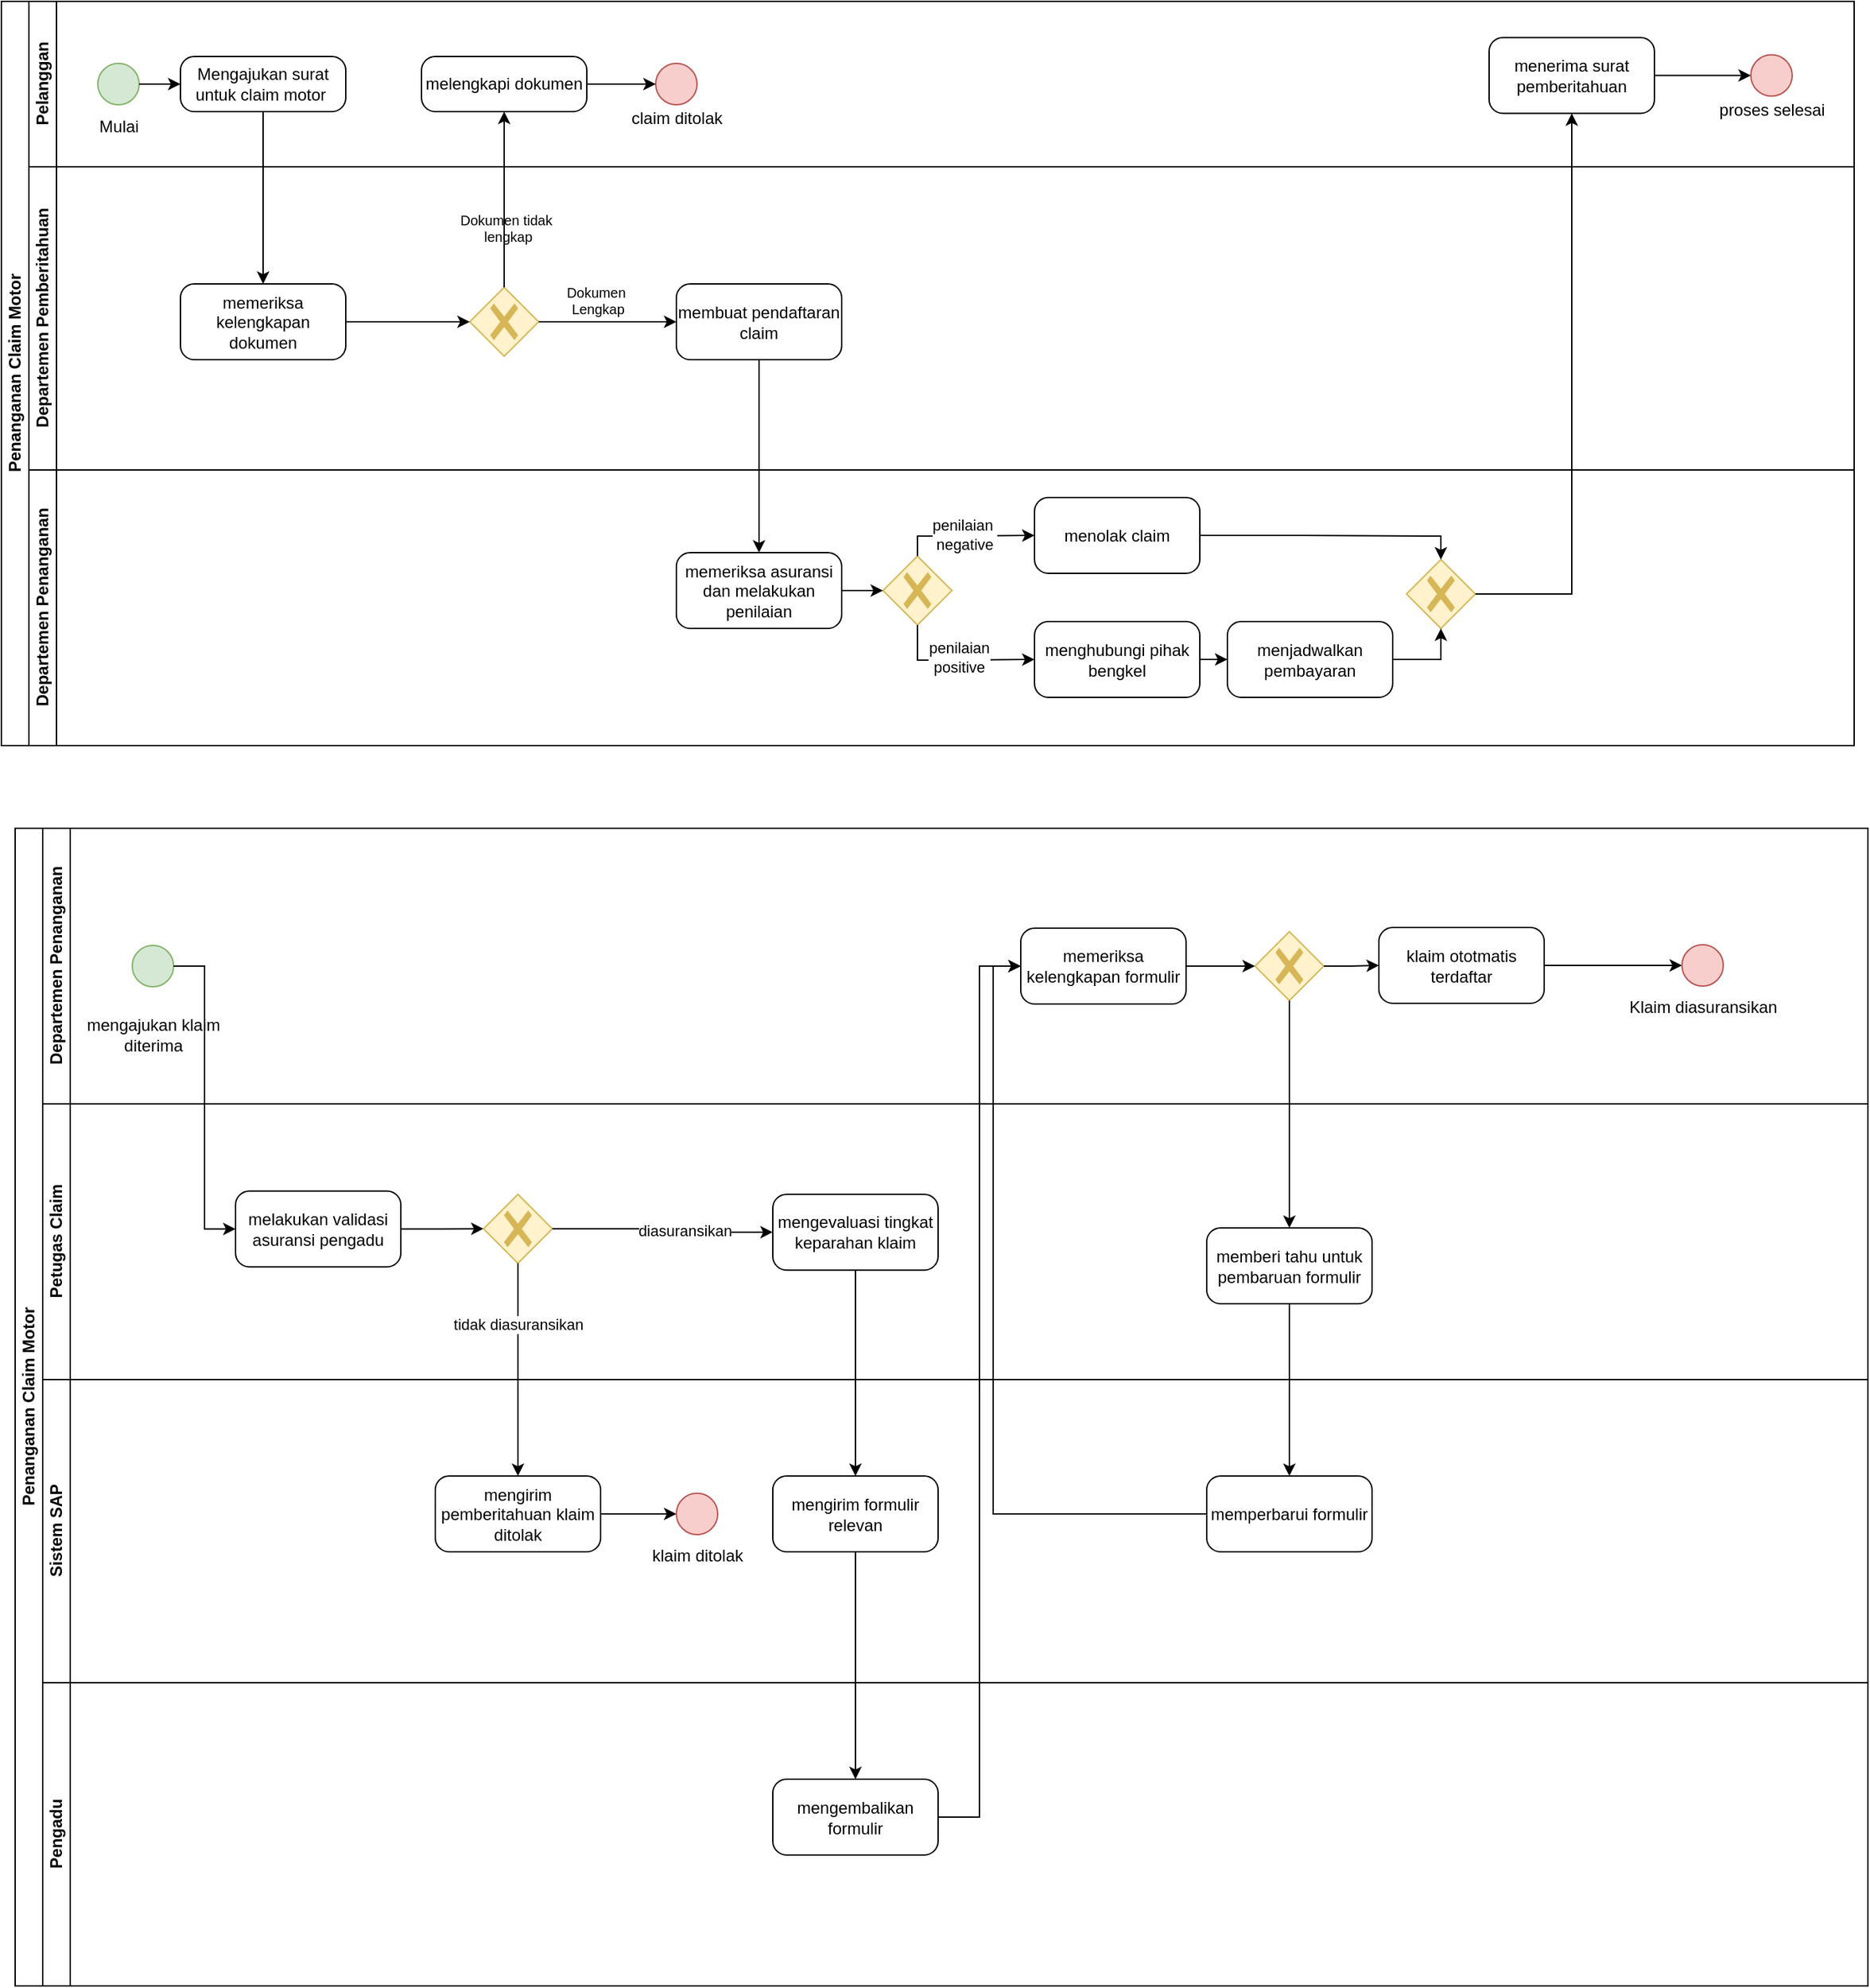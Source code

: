 <mxfile version="24.0.6" type="device">
  <diagram id="prtHgNgQTEPvFCAcTncT" name="Page-1">
    <mxGraphModel dx="971" dy="1203" grid="1" gridSize="10" guides="1" tooltips="1" connect="1" arrows="1" fold="1" page="1" pageScale="1" pageWidth="3300" pageHeight="4681" math="0" shadow="0">
      <root>
        <mxCell id="0" />
        <mxCell id="1" parent="0" />
        <mxCell id="dNxyNK7c78bLwvsdeMH5-19" value="Penanganan Claim Motor" style="swimlane;html=1;childLayout=stackLayout;resizeParent=1;resizeParentMax=0;horizontal=0;startSize=20;horizontalStack=0;fillColor=none;" parent="1" vertex="1">
          <mxGeometry x="20" y="20" width="1345" height="540" as="geometry" />
        </mxCell>
        <mxCell id="dNxyNK7c78bLwvsdeMH5-20" value="Pelanggan" style="swimlane;html=1;startSize=20;horizontal=0;" parent="dNxyNK7c78bLwvsdeMH5-19" vertex="1">
          <mxGeometry x="20" width="1325" height="120" as="geometry" />
        </mxCell>
        <mxCell id="zoY93ZflTklRNC2zeQkP-2" value="" style="ellipse;whiteSpace=wrap;html=1;aspect=fixed;fillColor=#d5e8d4;strokeColor=#82b366;" parent="dNxyNK7c78bLwvsdeMH5-20" vertex="1">
          <mxGeometry x="50" y="45" width="30" height="30" as="geometry" />
        </mxCell>
        <mxCell id="zoY93ZflTklRNC2zeQkP-3" value="Mengajukan surat untuk claim motor&amp;nbsp;" style="points=[[0.25,0,0],[0.5,0,0],[0.75,0,0],[1,0.25,0],[1,0.5,0],[1,0.75,0],[0.75,1,0],[0.5,1,0],[0.25,1,0],[0,0.75,0],[0,0.5,0],[0,0.25,0]];shape=mxgraph.bpmn.task;whiteSpace=wrap;rectStyle=rounded;size=10;html=1;container=1;expand=0;collapsible=0;taskMarker=abstract;" parent="dNxyNK7c78bLwvsdeMH5-20" vertex="1">
          <mxGeometry x="110" y="40" width="120" height="40" as="geometry" />
        </mxCell>
        <mxCell id="zoY93ZflTklRNC2zeQkP-4" style="edgeStyle=orthogonalEdgeStyle;rounded=0;orthogonalLoop=1;jettySize=auto;html=1;entryX=0;entryY=0.5;entryDx=0;entryDy=0;entryPerimeter=0;" parent="dNxyNK7c78bLwvsdeMH5-20" source="zoY93ZflTklRNC2zeQkP-2" target="zoY93ZflTklRNC2zeQkP-3" edge="1">
          <mxGeometry relative="1" as="geometry" />
        </mxCell>
        <mxCell id="zoY93ZflTklRNC2zeQkP-58" style="edgeStyle=orthogonalEdgeStyle;rounded=0;orthogonalLoop=1;jettySize=auto;html=1;entryX=0;entryY=0.5;entryDx=0;entryDy=0;" parent="dNxyNK7c78bLwvsdeMH5-20" source="zoY93ZflTklRNC2zeQkP-55" target="zoY93ZflTklRNC2zeQkP-57" edge="1">
          <mxGeometry relative="1" as="geometry" />
        </mxCell>
        <mxCell id="zoY93ZflTklRNC2zeQkP-55" value="menerima surat pemberitahuan" style="points=[[0.25,0,0],[0.5,0,0],[0.75,0,0],[1,0.25,0],[1,0.5,0],[1,0.75,0],[0.75,1,0],[0.5,1,0],[0.25,1,0],[0,0.75,0],[0,0.5,0],[0,0.25,0]];shape=mxgraph.bpmn.task;whiteSpace=wrap;rectStyle=rounded;size=10;html=1;container=1;expand=0;collapsible=0;taskMarker=abstract;" parent="dNxyNK7c78bLwvsdeMH5-20" vertex="1">
          <mxGeometry x="1060" y="26.25" width="120" height="55" as="geometry" />
        </mxCell>
        <mxCell id="zoY93ZflTklRNC2zeQkP-56" value="proses selesai" style="text;html=1;align=center;verticalAlign=middle;resizable=0;points=[];autosize=1;strokeColor=none;fillColor=none;" parent="dNxyNK7c78bLwvsdeMH5-20" vertex="1">
          <mxGeometry x="1215" y="63.75" width="100" height="30" as="geometry" />
        </mxCell>
        <mxCell id="zoY93ZflTklRNC2zeQkP-57" value="" style="ellipse;whiteSpace=wrap;html=1;aspect=fixed;fillColor=#f8cecc;strokeColor=#b85450;" parent="dNxyNK7c78bLwvsdeMH5-20" vertex="1">
          <mxGeometry x="1250" y="38.75" width="30" height="30" as="geometry" />
        </mxCell>
        <mxCell id="dNxyNK7c78bLwvsdeMH5-21" value="Departemen Pemberitahuan" style="swimlane;html=1;startSize=20;horizontal=0;" parent="dNxyNK7c78bLwvsdeMH5-19" vertex="1">
          <mxGeometry x="20" y="120" width="1325" height="220" as="geometry" />
        </mxCell>
        <mxCell id="zoY93ZflTklRNC2zeQkP-5" value="memeriksa kelengkapan dokumen" style="points=[[0.25,0,0],[0.5,0,0],[0.75,0,0],[1,0.25,0],[1,0.5,0],[1,0.75,0],[0.75,1,0],[0.5,1,0],[0.25,1,0],[0,0.75,0],[0,0.5,0],[0,0.25,0]];shape=mxgraph.bpmn.task;whiteSpace=wrap;rectStyle=rounded;size=10;html=1;container=1;expand=0;collapsible=0;taskMarker=abstract;" parent="dNxyNK7c78bLwvsdeMH5-21" vertex="1">
          <mxGeometry x="110" y="85" width="120" height="55" as="geometry" />
        </mxCell>
        <mxCell id="zoY93ZflTklRNC2zeQkP-28" value="membuat pendaftaran claim" style="points=[[0.25,0,0],[0.5,0,0],[0.75,0,0],[1,0.25,0],[1,0.5,0],[1,0.75,0],[0.75,1,0],[0.5,1,0],[0.25,1,0],[0,0.75,0],[0,0.5,0],[0,0.25,0]];shape=mxgraph.bpmn.task;whiteSpace=wrap;rectStyle=rounded;size=10;html=1;container=1;expand=0;collapsible=0;taskMarker=abstract;" parent="dNxyNK7c78bLwvsdeMH5-21" vertex="1">
          <mxGeometry x="470" y="85" width="120" height="55" as="geometry" />
        </mxCell>
        <mxCell id="dNxyNK7c78bLwvsdeMH5-22" value="Departemen Penanganan" style="swimlane;html=1;startSize=20;horizontal=0;" parent="dNxyNK7c78bLwvsdeMH5-19" vertex="1">
          <mxGeometry x="20" y="340" width="1325" height="200" as="geometry" />
        </mxCell>
        <mxCell id="zoY93ZflTklRNC2zeQkP-27" value="" style="points=[[0.25,0.25,0],[0.5,0,0],[0.75,0.25,0],[1,0.5,0],[0.75,0.75,0],[0.5,1,0],[0.25,0.75,0],[0,0.5,0]];shape=mxgraph.bpmn.gateway2;html=1;verticalLabelPosition=bottom;labelBackgroundColor=#ffffff;verticalAlign=top;align=center;perimeter=rhombusPerimeter;outlineConnect=0;outline=none;symbol=none;gwType=exclusive;fillColor=#fff2cc;strokeColor=#d6b656;" parent="dNxyNK7c78bLwvsdeMH5-22" vertex="1">
          <mxGeometry x="320" y="-132.5" width="50" height="50" as="geometry" />
        </mxCell>
        <mxCell id="zoY93ZflTklRNC2zeQkP-31" value="melengkapi dokumen" style="points=[[0.25,0,0],[0.5,0,0],[0.75,0,0],[1,0.25,0],[1,0.5,0],[1,0.75,0],[0.75,1,0],[0.5,1,0],[0.25,1,0],[0,0.75,0],[0,0.5,0],[0,0.25,0]];shape=mxgraph.bpmn.task;whiteSpace=wrap;rectStyle=rounded;size=10;html=1;container=1;expand=0;collapsible=0;taskMarker=abstract;" parent="dNxyNK7c78bLwvsdeMH5-22" vertex="1">
          <mxGeometry x="285" y="-300" width="120" height="40" as="geometry" />
        </mxCell>
        <mxCell id="zoY93ZflTklRNC2zeQkP-14" value="claim ditolak" style="text;html=1;align=center;verticalAlign=middle;resizable=0;points=[];autosize=1;strokeColor=none;fillColor=none;" parent="dNxyNK7c78bLwvsdeMH5-22" vertex="1">
          <mxGeometry x="425" y="-270" width="90" height="30" as="geometry" />
        </mxCell>
        <mxCell id="zoY93ZflTklRNC2zeQkP-11" value="" style="ellipse;whiteSpace=wrap;html=1;aspect=fixed;fillColor=#f8cecc;strokeColor=#b85450;" parent="dNxyNK7c78bLwvsdeMH5-22" vertex="1">
          <mxGeometry x="455" y="-295" width="30" height="30" as="geometry" />
        </mxCell>
        <mxCell id="zoY93ZflTklRNC2zeQkP-33" value="Dokumen tidak &#xa;lengkap" style="edgeLabel;align=center;verticalAlign=middle;resizable=0;points=[];labelBackgroundColor=none;fontSize=10;" parent="dNxyNK7c78bLwvsdeMH5-22" vertex="1" connectable="0">
          <mxGeometry x="-20" y="-120" width="770" as="geometry">
            <mxPoint x="-17" y="-56" as="offset" />
          </mxGeometry>
        </mxCell>
        <mxCell id="zoY93ZflTklRNC2zeQkP-32" style="edgeStyle=orthogonalEdgeStyle;rounded=0;orthogonalLoop=1;jettySize=auto;html=1;entryX=0.5;entryY=1;entryDx=0;entryDy=0;entryPerimeter=0;" parent="dNxyNK7c78bLwvsdeMH5-22" source="zoY93ZflTklRNC2zeQkP-27" target="zoY93ZflTklRNC2zeQkP-31" edge="1">
          <mxGeometry relative="1" as="geometry" />
        </mxCell>
        <mxCell id="zoY93ZflTklRNC2zeQkP-35" value="memeriksa asuransi dan melakukan penilaian" style="points=[[0.25,0,0],[0.5,0,0],[0.75,0,0],[1,0.25,0],[1,0.5,0],[1,0.75,0],[0.75,1,0],[0.5,1,0],[0.25,1,0],[0,0.75,0],[0,0.5,0],[0,0.25,0]];shape=mxgraph.bpmn.task;whiteSpace=wrap;rectStyle=rounded;size=10;html=1;container=1;expand=0;collapsible=0;taskMarker=abstract;" parent="dNxyNK7c78bLwvsdeMH5-22" vertex="1">
          <mxGeometry x="470" y="60" width="120" height="55" as="geometry" />
        </mxCell>
        <mxCell id="zoY93ZflTklRNC2zeQkP-34" style="edgeStyle=orthogonalEdgeStyle;rounded=0;orthogonalLoop=1;jettySize=auto;html=1;entryX=0;entryY=0.5;entryDx=0;entryDy=0;" parent="dNxyNK7c78bLwvsdeMH5-22" source="zoY93ZflTklRNC2zeQkP-31" target="zoY93ZflTklRNC2zeQkP-11" edge="1">
          <mxGeometry relative="1" as="geometry" />
        </mxCell>
        <mxCell id="zoY93ZflTklRNC2zeQkP-37" value="" style="points=[[0.25,0.25,0],[0.5,0,0],[0.75,0.25,0],[1,0.5,0],[0.75,0.75,0],[0.5,1,0],[0.25,0.75,0],[0,0.5,0]];shape=mxgraph.bpmn.gateway2;html=1;verticalLabelPosition=bottom;labelBackgroundColor=#ffffff;verticalAlign=top;align=center;perimeter=rhombusPerimeter;outlineConnect=0;outline=none;symbol=none;gwType=exclusive;fillColor=#fff2cc;strokeColor=#d6b656;" parent="dNxyNK7c78bLwvsdeMH5-22" vertex="1">
          <mxGeometry x="620" y="62.5" width="50" height="50" as="geometry" />
        </mxCell>
        <mxCell id="zoY93ZflTklRNC2zeQkP-38" style="edgeStyle=orthogonalEdgeStyle;rounded=0;orthogonalLoop=1;jettySize=auto;html=1;entryX=0;entryY=0.5;entryDx=0;entryDy=0;entryPerimeter=0;" parent="dNxyNK7c78bLwvsdeMH5-22" source="zoY93ZflTklRNC2zeQkP-35" target="zoY93ZflTklRNC2zeQkP-37" edge="1">
          <mxGeometry relative="1" as="geometry" />
        </mxCell>
        <mxCell id="zoY93ZflTklRNC2zeQkP-39" value="menolak claim" style="points=[[0.25,0,0],[0.5,0,0],[0.75,0,0],[1,0.25,0],[1,0.5,0],[1,0.75,0],[0.75,1,0],[0.5,1,0],[0.25,1,0],[0,0.75,0],[0,0.5,0],[0,0.25,0]];shape=mxgraph.bpmn.task;whiteSpace=wrap;rectStyle=rounded;size=10;html=1;container=1;expand=0;collapsible=0;taskMarker=abstract;" parent="dNxyNK7c78bLwvsdeMH5-22" vertex="1">
          <mxGeometry x="730" y="20" width="120" height="55" as="geometry" />
        </mxCell>
        <mxCell id="zoY93ZflTklRNC2zeQkP-43" style="edgeStyle=orthogonalEdgeStyle;rounded=0;orthogonalLoop=1;jettySize=auto;html=1;entryX=0;entryY=0.5;entryDx=0;entryDy=0;entryPerimeter=0;" parent="dNxyNK7c78bLwvsdeMH5-22" source="zoY93ZflTklRNC2zeQkP-37" target="zoY93ZflTklRNC2zeQkP-39" edge="1">
          <mxGeometry relative="1" as="geometry">
            <Array as="points">
              <mxPoint x="675" y="48" />
              <mxPoint x="725" y="48" />
            </Array>
          </mxGeometry>
        </mxCell>
        <mxCell id="zoY93ZflTklRNC2zeQkP-44" value="penilaian&amp;nbsp;&lt;div&gt;negative&lt;/div&gt;" style="edgeLabel;html=1;align=center;verticalAlign=middle;resizable=0;points=[];" parent="zoY93ZflTklRNC2zeQkP-43" vertex="1" connectable="0">
          <mxGeometry x="-0.022" y="1" relative="1" as="geometry">
            <mxPoint as="offset" />
          </mxGeometry>
        </mxCell>
        <mxCell id="zoY93ZflTklRNC2zeQkP-45" value="menghubungi pihak bengkel" style="points=[[0.25,0,0],[0.5,0,0],[0.75,0,0],[1,0.25,0],[1,0.5,0],[1,0.75,0],[0.75,1,0],[0.5,1,0],[0.25,1,0],[0,0.75,0],[0,0.5,0],[0,0.25,0]];shape=mxgraph.bpmn.task;whiteSpace=wrap;rectStyle=rounded;size=10;html=1;container=1;expand=0;collapsible=0;taskMarker=abstract;" parent="dNxyNK7c78bLwvsdeMH5-22" vertex="1">
          <mxGeometry x="730" y="110" width="120" height="55" as="geometry" />
        </mxCell>
        <mxCell id="zoY93ZflTklRNC2zeQkP-46" style="edgeStyle=orthogonalEdgeStyle;rounded=0;orthogonalLoop=1;jettySize=auto;html=1;entryX=0;entryY=0.5;entryDx=0;entryDy=0;entryPerimeter=0;" parent="dNxyNK7c78bLwvsdeMH5-22" source="zoY93ZflTklRNC2zeQkP-37" target="zoY93ZflTklRNC2zeQkP-45" edge="1">
          <mxGeometry relative="1" as="geometry">
            <Array as="points">
              <mxPoint x="675" y="138" />
              <mxPoint x="755" y="138" />
            </Array>
          </mxGeometry>
        </mxCell>
        <mxCell id="zoY93ZflTklRNC2zeQkP-47" value="penilaian&lt;div&gt;positive&lt;/div&gt;" style="edgeLabel;html=1;align=center;verticalAlign=middle;resizable=0;points=[];" parent="zoY93ZflTklRNC2zeQkP-46" vertex="1" connectable="0">
          <mxGeometry y="2" relative="1" as="geometry">
            <mxPoint as="offset" />
          </mxGeometry>
        </mxCell>
        <mxCell id="zoY93ZflTklRNC2zeQkP-48" value="menjadwalkan pembayaran" style="points=[[0.25,0,0],[0.5,0,0],[0.75,0,0],[1,0.25,0],[1,0.5,0],[1,0.75,0],[0.75,1,0],[0.5,1,0],[0.25,1,0],[0,0.75,0],[0,0.5,0],[0,0.25,0]];shape=mxgraph.bpmn.task;whiteSpace=wrap;rectStyle=rounded;size=10;html=1;container=1;expand=0;collapsible=0;taskMarker=abstract;" parent="dNxyNK7c78bLwvsdeMH5-22" vertex="1">
          <mxGeometry x="870" y="110" width="120" height="55" as="geometry" />
        </mxCell>
        <mxCell id="zoY93ZflTklRNC2zeQkP-49" style="edgeStyle=orthogonalEdgeStyle;rounded=0;orthogonalLoop=1;jettySize=auto;html=1;entryX=0;entryY=0.5;entryDx=0;entryDy=0;entryPerimeter=0;" parent="dNxyNK7c78bLwvsdeMH5-22" source="zoY93ZflTklRNC2zeQkP-45" target="zoY93ZflTklRNC2zeQkP-48" edge="1">
          <mxGeometry relative="1" as="geometry" />
        </mxCell>
        <mxCell id="zoY93ZflTklRNC2zeQkP-59" value="" style="points=[[0.25,0.25,0],[0.5,0,0],[0.75,0.25,0],[1,0.5,0],[0.75,0.75,0],[0.5,1,0],[0.25,0.75,0],[0,0.5,0]];shape=mxgraph.bpmn.gateway2;html=1;verticalLabelPosition=bottom;labelBackgroundColor=#ffffff;verticalAlign=top;align=center;perimeter=rhombusPerimeter;outlineConnect=0;outline=none;symbol=none;gwType=exclusive;fillColor=#fff2cc;strokeColor=#d6b656;" parent="dNxyNK7c78bLwvsdeMH5-22" vertex="1">
          <mxGeometry x="1000" y="65" width="50" height="50" as="geometry" />
        </mxCell>
        <mxCell id="zoY93ZflTklRNC2zeQkP-60" style="edgeStyle=orthogonalEdgeStyle;rounded=0;orthogonalLoop=1;jettySize=auto;html=1;entryX=0.5;entryY=0;entryDx=0;entryDy=0;entryPerimeter=0;" parent="dNxyNK7c78bLwvsdeMH5-22" source="zoY93ZflTklRNC2zeQkP-39" target="zoY93ZflTklRNC2zeQkP-59" edge="1">
          <mxGeometry relative="1" as="geometry">
            <Array as="points">
              <mxPoint x="925" y="48" />
              <mxPoint x="1025" y="48" />
            </Array>
          </mxGeometry>
        </mxCell>
        <mxCell id="zoY93ZflTklRNC2zeQkP-61" style="edgeStyle=orthogonalEdgeStyle;rounded=0;orthogonalLoop=1;jettySize=auto;html=1;entryX=0.5;entryY=1;entryDx=0;entryDy=0;entryPerimeter=0;" parent="dNxyNK7c78bLwvsdeMH5-22" source="zoY93ZflTklRNC2zeQkP-48" target="zoY93ZflTklRNC2zeQkP-59" edge="1">
          <mxGeometry relative="1" as="geometry">
            <Array as="points">
              <mxPoint x="1025" y="138" />
            </Array>
          </mxGeometry>
        </mxCell>
        <mxCell id="zoY93ZflTklRNC2zeQkP-6" style="edgeStyle=orthogonalEdgeStyle;rounded=0;orthogonalLoop=1;jettySize=auto;html=1;entryX=0.5;entryY=0;entryDx=0;entryDy=0;entryPerimeter=0;" parent="dNxyNK7c78bLwvsdeMH5-19" source="zoY93ZflTklRNC2zeQkP-3" target="zoY93ZflTklRNC2zeQkP-5" edge="1">
          <mxGeometry relative="1" as="geometry" />
        </mxCell>
        <mxCell id="zoY93ZflTklRNC2zeQkP-18" style="edgeStyle=orthogonalEdgeStyle;rounded=0;orthogonalLoop=1;jettySize=auto;html=1;entryX=0;entryY=0.5;entryDx=0;entryDy=0;entryPerimeter=0;" parent="dNxyNK7c78bLwvsdeMH5-19" source="zoY93ZflTklRNC2zeQkP-5" target="zoY93ZflTklRNC2zeQkP-27" edge="1">
          <mxGeometry relative="1" as="geometry">
            <mxPoint x="290" y="232.5" as="targetPoint" />
          </mxGeometry>
        </mxCell>
        <mxCell id="zoY93ZflTklRNC2zeQkP-36" style="edgeStyle=orthogonalEdgeStyle;rounded=0;orthogonalLoop=1;jettySize=auto;html=1;" parent="dNxyNK7c78bLwvsdeMH5-19" source="zoY93ZflTklRNC2zeQkP-28" target="zoY93ZflTklRNC2zeQkP-35" edge="1">
          <mxGeometry relative="1" as="geometry" />
        </mxCell>
        <mxCell id="zoY93ZflTklRNC2zeQkP-29" style="edgeStyle=orthogonalEdgeStyle;rounded=0;orthogonalLoop=1;jettySize=auto;html=1;entryX=0;entryY=0.5;entryDx=0;entryDy=0;entryPerimeter=0;" parent="dNxyNK7c78bLwvsdeMH5-19" source="zoY93ZflTklRNC2zeQkP-27" target="zoY93ZflTklRNC2zeQkP-28" edge="1">
          <mxGeometry relative="1" as="geometry" />
        </mxCell>
        <mxCell id="zoY93ZflTklRNC2zeQkP-30" value="Dokumen &#xa;Lengkap" style="edgeLabel;align=center;verticalAlign=middle;resizable=0;points=[];labelBackgroundColor=none;fontSize=10;" parent="zoY93ZflTklRNC2zeQkP-29" vertex="1" connectable="0">
          <mxGeometry x="-0.08" y="-1" relative="1" as="geometry">
            <mxPoint x="-3" y="-17" as="offset" />
          </mxGeometry>
        </mxCell>
        <mxCell id="zoY93ZflTklRNC2zeQkP-62" style="edgeStyle=orthogonalEdgeStyle;rounded=0;orthogonalLoop=1;jettySize=auto;html=1;entryX=0.5;entryY=1;entryDx=0;entryDy=0;entryPerimeter=0;" parent="dNxyNK7c78bLwvsdeMH5-19" source="zoY93ZflTklRNC2zeQkP-59" target="zoY93ZflTklRNC2zeQkP-55" edge="1">
          <mxGeometry relative="1" as="geometry" />
        </mxCell>
        <mxCell id="zoY93ZflTklRNC2zeQkP-12" value="Mulai" style="text;html=1;align=center;verticalAlign=middle;resizable=0;points=[];autosize=1;strokeColor=none;fillColor=none;" parent="1" vertex="1">
          <mxGeometry x="80" y="96" width="50" height="30" as="geometry" />
        </mxCell>
        <mxCell id="zoY93ZflTklRNC2zeQkP-91" value="Penanganan Claim Motor" style="swimlane;html=1;childLayout=stackLayout;resizeParent=1;resizeParentMax=0;horizontal=0;startSize=20;horizontalStack=0;fillColor=none;" parent="1" vertex="1">
          <mxGeometry x="30" y="620" width="1345" height="840" as="geometry" />
        </mxCell>
        <mxCell id="zoY93ZflTklRNC2zeQkP-103" value="Departemen Penanganan" style="swimlane;html=1;startSize=20;horizontal=0;" parent="zoY93ZflTklRNC2zeQkP-91" vertex="1">
          <mxGeometry x="20" width="1325" height="200" as="geometry" />
        </mxCell>
        <mxCell id="zoY93ZflTklRNC2zeQkP-131" value="" style="ellipse;whiteSpace=wrap;html=1;aspect=fixed;fillColor=#d5e8d4;strokeColor=#82b366;" parent="zoY93ZflTklRNC2zeQkP-103" vertex="1">
          <mxGeometry x="65" y="85" width="30" height="30" as="geometry" />
        </mxCell>
        <mxCell id="zoY93ZflTklRNC2zeQkP-132" value="mengajukan klaim&lt;div&gt;diterima&lt;/div&gt;" style="text;html=1;align=center;verticalAlign=middle;resizable=0;points=[];autosize=1;strokeColor=none;fillColor=none;" parent="zoY93ZflTklRNC2zeQkP-103" vertex="1">
          <mxGeometry x="20" y="130" width="120" height="40" as="geometry" />
        </mxCell>
        <mxCell id="u6fcZa93t42VWnAt_Wh7-17" value="memeriksa kelengkapan formulir" style="points=[[0.25,0,0],[0.5,0,0],[0.75,0,0],[1,0.25,0],[1,0.5,0],[1,0.75,0],[0.75,1,0],[0.5,1,0],[0.25,1,0],[0,0.75,0],[0,0.5,0],[0,0.25,0]];shape=mxgraph.bpmn.task;whiteSpace=wrap;rectStyle=rounded;size=10;html=1;container=1;expand=0;collapsible=0;taskMarker=abstract;" vertex="1" parent="zoY93ZflTklRNC2zeQkP-103">
          <mxGeometry x="710" y="72.5" width="120" height="55" as="geometry" />
        </mxCell>
        <mxCell id="u6fcZa93t42VWnAt_Wh7-19" value="" style="points=[[0.25,0.25,0],[0.5,0,0],[0.75,0.25,0],[1,0.5,0],[0.75,0.75,0],[0.5,1,0],[0.25,0.75,0],[0,0.5,0]];shape=mxgraph.bpmn.gateway2;html=1;verticalLabelPosition=bottom;labelBackgroundColor=#ffffff;verticalAlign=top;align=center;perimeter=rhombusPerimeter;outlineConnect=0;outline=none;symbol=none;gwType=exclusive;fillColor=#fff2cc;strokeColor=#d6b656;" vertex="1" parent="zoY93ZflTklRNC2zeQkP-103">
          <mxGeometry x="880" y="75" width="50" height="50" as="geometry" />
        </mxCell>
        <mxCell id="u6fcZa93t42VWnAt_Wh7-20" style="edgeStyle=orthogonalEdgeStyle;rounded=0;orthogonalLoop=1;jettySize=auto;html=1;entryX=0;entryY=0.5;entryDx=0;entryDy=0;entryPerimeter=0;" edge="1" parent="zoY93ZflTklRNC2zeQkP-103" source="u6fcZa93t42VWnAt_Wh7-17" target="u6fcZa93t42VWnAt_Wh7-19">
          <mxGeometry relative="1" as="geometry" />
        </mxCell>
        <mxCell id="u6fcZa93t42VWnAt_Wh7-29" style="edgeStyle=orthogonalEdgeStyle;rounded=0;orthogonalLoop=1;jettySize=auto;html=1;entryX=0;entryY=0.5;entryDx=0;entryDy=0;" edge="1" parent="zoY93ZflTklRNC2zeQkP-103" source="u6fcZa93t42VWnAt_Wh7-26" target="u6fcZa93t42VWnAt_Wh7-28">
          <mxGeometry relative="1" as="geometry" />
        </mxCell>
        <mxCell id="u6fcZa93t42VWnAt_Wh7-26" value="klaim ototmatis terdaftar" style="points=[[0.25,0,0],[0.5,0,0],[0.75,0,0],[1,0.25,0],[1,0.5,0],[1,0.75,0],[0.75,1,0],[0.5,1,0],[0.25,1,0],[0,0.75,0],[0,0.5,0],[0,0.25,0]];shape=mxgraph.bpmn.task;whiteSpace=wrap;rectStyle=rounded;size=10;html=1;container=1;expand=0;collapsible=0;taskMarker=abstract;" vertex="1" parent="zoY93ZflTklRNC2zeQkP-103">
          <mxGeometry x="970" y="72" width="120" height="55" as="geometry" />
        </mxCell>
        <mxCell id="u6fcZa93t42VWnAt_Wh7-27" style="edgeStyle=orthogonalEdgeStyle;rounded=0;orthogonalLoop=1;jettySize=auto;html=1;entryX=0;entryY=0.5;entryDx=0;entryDy=0;entryPerimeter=0;" edge="1" parent="zoY93ZflTklRNC2zeQkP-103" source="u6fcZa93t42VWnAt_Wh7-19" target="u6fcZa93t42VWnAt_Wh7-26">
          <mxGeometry relative="1" as="geometry" />
        </mxCell>
        <mxCell id="u6fcZa93t42VWnAt_Wh7-28" value="" style="ellipse;whiteSpace=wrap;html=1;aspect=fixed;fillColor=#f8cecc;strokeColor=#b85450;" vertex="1" parent="zoY93ZflTklRNC2zeQkP-103">
          <mxGeometry x="1190" y="84.5" width="30" height="30" as="geometry" />
        </mxCell>
        <mxCell id="u6fcZa93t42VWnAt_Wh7-30" value="Klaim diasuransikan" style="text;html=1;align=center;verticalAlign=middle;resizable=0;points=[];autosize=1;strokeColor=none;fillColor=none;" vertex="1" parent="zoY93ZflTklRNC2zeQkP-103">
          <mxGeometry x="1140" y="114.5" width="130" height="30" as="geometry" />
        </mxCell>
        <mxCell id="zoY93ZflTklRNC2zeQkP-92" value="Petugas Claim" style="swimlane;html=1;startSize=20;horizontal=0;" parent="zoY93ZflTklRNC2zeQkP-91" vertex="1">
          <mxGeometry x="20" y="200" width="1325" height="200" as="geometry" />
        </mxCell>
        <mxCell id="zoY93ZflTklRNC2zeQkP-136" style="edgeStyle=orthogonalEdgeStyle;rounded=0;orthogonalLoop=1;jettySize=auto;html=1;" parent="zoY93ZflTklRNC2zeQkP-92" source="zoY93ZflTklRNC2zeQkP-133" target="zoY93ZflTklRNC2zeQkP-135" edge="1">
          <mxGeometry relative="1" as="geometry" />
        </mxCell>
        <mxCell id="zoY93ZflTklRNC2zeQkP-133" value="melakukan validasi asuransi pengadu" style="points=[[0.25,0,0],[0.5,0,0],[0.75,0,0],[1,0.25,0],[1,0.5,0],[1,0.75,0],[0.75,1,0],[0.5,1,0],[0.25,1,0],[0,0.75,0],[0,0.5,0],[0,0.25,0]];shape=mxgraph.bpmn.task;whiteSpace=wrap;rectStyle=rounded;size=10;html=1;container=1;expand=0;collapsible=0;taskMarker=abstract;" parent="zoY93ZflTklRNC2zeQkP-92" vertex="1">
          <mxGeometry x="140" y="63.25" width="120" height="55" as="geometry" />
        </mxCell>
        <mxCell id="zoY93ZflTklRNC2zeQkP-135" value="" style="points=[[0.25,0.25,0],[0.5,0,0],[0.75,0.25,0],[1,0.5,0],[0.75,0.75,0],[0.5,1,0],[0.25,0.75,0],[0,0.5,0]];shape=mxgraph.bpmn.gateway2;html=1;verticalLabelPosition=bottom;labelBackgroundColor=#ffffff;verticalAlign=top;align=center;perimeter=rhombusPerimeter;outlineConnect=0;outline=none;symbol=none;gwType=exclusive;fillColor=#fff2cc;strokeColor=#d6b656;" parent="zoY93ZflTklRNC2zeQkP-92" vertex="1">
          <mxGeometry x="320" y="65.63" width="50" height="50" as="geometry" />
        </mxCell>
        <mxCell id="zoY93ZflTklRNC2zeQkP-137" value="mengevaluasi tingkat keparahan klaim" style="points=[[0.25,0,0],[0.5,0,0],[0.75,0,0],[1,0.25,0],[1,0.5,0],[1,0.75,0],[0.75,1,0],[0.5,1,0],[0.25,1,0],[0,0.75,0],[0,0.5,0],[0,0.25,0]];shape=mxgraph.bpmn.task;whiteSpace=wrap;rectStyle=rounded;size=10;html=1;container=1;expand=0;collapsible=0;taskMarker=abstract;" parent="zoY93ZflTklRNC2zeQkP-92" vertex="1">
          <mxGeometry x="530" y="65.63" width="120" height="55" as="geometry" />
        </mxCell>
        <mxCell id="zoY93ZflTklRNC2zeQkP-139" style="edgeStyle=orthogonalEdgeStyle;rounded=0;orthogonalLoop=1;jettySize=auto;html=1;exitX=1;exitY=0.5;exitDx=0;exitDy=0;exitPerimeter=0;" parent="zoY93ZflTklRNC2zeQkP-92" source="zoY93ZflTklRNC2zeQkP-135" target="zoY93ZflTklRNC2zeQkP-137" edge="1">
          <mxGeometry relative="1" as="geometry">
            <Array as="points" />
          </mxGeometry>
        </mxCell>
        <mxCell id="zoY93ZflTklRNC2zeQkP-141" value="diasuransikan" style="edgeLabel;html=1;align=center;verticalAlign=middle;resizable=0;points=[];" parent="zoY93ZflTklRNC2zeQkP-139" vertex="1" connectable="0">
          <mxGeometry x="0.205" y="1" relative="1" as="geometry">
            <mxPoint as="offset" />
          </mxGeometry>
        </mxCell>
        <mxCell id="u6fcZa93t42VWnAt_Wh7-21" value="memberi tahu untuk pembaruan formulir" style="points=[[0.25,0,0],[0.5,0,0],[0.75,0,0],[1,0.25,0],[1,0.5,0],[1,0.75,0],[0.75,1,0],[0.5,1,0],[0.25,1,0],[0,0.75,0],[0,0.5,0],[0,0.25,0]];shape=mxgraph.bpmn.task;whiteSpace=wrap;rectStyle=rounded;size=10;html=1;container=1;expand=0;collapsible=0;taskMarker=abstract;" vertex="1" parent="zoY93ZflTklRNC2zeQkP-92">
          <mxGeometry x="845" y="90" width="120" height="55" as="geometry" />
        </mxCell>
        <mxCell id="zoY93ZflTklRNC2zeQkP-100" value="Sistem SAP" style="swimlane;html=1;startSize=20;horizontal=0;" parent="zoY93ZflTklRNC2zeQkP-91" vertex="1">
          <mxGeometry x="20" y="400" width="1325" height="220" as="geometry" />
        </mxCell>
        <mxCell id="u6fcZa93t42VWnAt_Wh7-5" style="edgeStyle=orthogonalEdgeStyle;rounded=0;orthogonalLoop=1;jettySize=auto;html=1;entryX=0;entryY=0.5;entryDx=0;entryDy=0;" edge="1" parent="zoY93ZflTklRNC2zeQkP-100" source="zoY93ZflTklRNC2zeQkP-138" target="u6fcZa93t42VWnAt_Wh7-4">
          <mxGeometry relative="1" as="geometry" />
        </mxCell>
        <mxCell id="zoY93ZflTklRNC2zeQkP-138" value="mengirim pemberitahuan klaim ditolak" style="points=[[0.25,0,0],[0.5,0,0],[0.75,0,0],[1,0.25,0],[1,0.5,0],[1,0.75,0],[0.75,1,0],[0.5,1,0],[0.25,1,0],[0,0.75,0],[0,0.5,0],[0,0.25,0]];shape=mxgraph.bpmn.task;whiteSpace=wrap;rectStyle=rounded;size=10;html=1;container=1;expand=0;collapsible=0;taskMarker=abstract;" parent="zoY93ZflTklRNC2zeQkP-100" vertex="1">
          <mxGeometry x="285" y="70" width="120" height="55" as="geometry" />
        </mxCell>
        <mxCell id="u6fcZa93t42VWnAt_Wh7-4" value="" style="ellipse;whiteSpace=wrap;html=1;aspect=fixed;fillColor=#f8cecc;strokeColor=#b85450;" vertex="1" parent="zoY93ZflTklRNC2zeQkP-100">
          <mxGeometry x="460" y="82.5" width="30" height="30" as="geometry" />
        </mxCell>
        <mxCell id="u6fcZa93t42VWnAt_Wh7-6" value="klaim ditolak" style="text;html=1;align=center;verticalAlign=middle;resizable=0;points=[];autosize=1;strokeColor=none;fillColor=none;" vertex="1" parent="zoY93ZflTklRNC2zeQkP-100">
          <mxGeometry x="430" y="112.5" width="90" height="30" as="geometry" />
        </mxCell>
        <mxCell id="u6fcZa93t42VWnAt_Wh7-7" value="mengirim formulir relevan" style="points=[[0.25,0,0],[0.5,0,0],[0.75,0,0],[1,0.25,0],[1,0.5,0],[1,0.75,0],[0.75,1,0],[0.5,1,0],[0.25,1,0],[0,0.75,0],[0,0.5,0],[0,0.25,0]];shape=mxgraph.bpmn.task;whiteSpace=wrap;rectStyle=rounded;size=10;html=1;container=1;expand=0;collapsible=0;taskMarker=abstract;" vertex="1" parent="zoY93ZflTklRNC2zeQkP-100">
          <mxGeometry x="530" y="70" width="120" height="55" as="geometry" />
        </mxCell>
        <mxCell id="u6fcZa93t42VWnAt_Wh7-23" value="memperbarui formulir" style="points=[[0.25,0,0],[0.5,0,0],[0.75,0,0],[1,0.25,0],[1,0.5,0],[1,0.75,0],[0.75,1,0],[0.5,1,0],[0.25,1,0],[0,0.75,0],[0,0.5,0],[0,0.25,0]];shape=mxgraph.bpmn.task;whiteSpace=wrap;rectStyle=rounded;size=10;html=1;container=1;expand=0;collapsible=0;taskMarker=abstract;" vertex="1" parent="zoY93ZflTklRNC2zeQkP-100">
          <mxGeometry x="845" y="70" width="120" height="55" as="geometry" />
        </mxCell>
        <mxCell id="zoY93ZflTklRNC2zeQkP-134" style="edgeStyle=orthogonalEdgeStyle;rounded=0;orthogonalLoop=1;jettySize=auto;html=1;entryX=0;entryY=0.5;entryDx=0;entryDy=0;entryPerimeter=0;" parent="zoY93ZflTklRNC2zeQkP-91" source="zoY93ZflTklRNC2zeQkP-131" target="zoY93ZflTklRNC2zeQkP-133" edge="1">
          <mxGeometry relative="1" as="geometry" />
        </mxCell>
        <mxCell id="u6fcZa93t42VWnAt_Wh7-2" style="edgeStyle=orthogonalEdgeStyle;rounded=0;orthogonalLoop=1;jettySize=auto;html=1;entryX=0.5;entryY=0;entryDx=0;entryDy=0;entryPerimeter=0;" edge="1" parent="zoY93ZflTklRNC2zeQkP-91" source="zoY93ZflTklRNC2zeQkP-135" target="zoY93ZflTklRNC2zeQkP-138">
          <mxGeometry relative="1" as="geometry" />
        </mxCell>
        <mxCell id="u6fcZa93t42VWnAt_Wh7-3" value="tidak diasuransikan" style="edgeLabel;html=1;align=center;verticalAlign=middle;resizable=0;points=[];" vertex="1" connectable="0" parent="u6fcZa93t42VWnAt_Wh7-2">
          <mxGeometry x="-0.425" relative="1" as="geometry">
            <mxPoint as="offset" />
          </mxGeometry>
        </mxCell>
        <mxCell id="u6fcZa93t42VWnAt_Wh7-8" style="edgeStyle=orthogonalEdgeStyle;rounded=0;orthogonalLoop=1;jettySize=auto;html=1;entryX=0.5;entryY=0;entryDx=0;entryDy=0;entryPerimeter=0;" edge="1" parent="zoY93ZflTklRNC2zeQkP-91" source="zoY93ZflTklRNC2zeQkP-137" target="u6fcZa93t42VWnAt_Wh7-7">
          <mxGeometry relative="1" as="geometry" />
        </mxCell>
        <mxCell id="u6fcZa93t42VWnAt_Wh7-9" value="Pengadu" style="swimlane;html=1;startSize=20;horizontal=0;" vertex="1" parent="zoY93ZflTklRNC2zeQkP-91">
          <mxGeometry x="20" y="620" width="1325" height="220" as="geometry" />
        </mxCell>
        <mxCell id="u6fcZa93t42VWnAt_Wh7-15" value="mengembalikan formulir" style="points=[[0.25,0,0],[0.5,0,0],[0.75,0,0],[1,0.25,0],[1,0.5,0],[1,0.75,0],[0.75,1,0],[0.5,1,0],[0.25,1,0],[0,0.75,0],[0,0.5,0],[0,0.25,0]];shape=mxgraph.bpmn.task;whiteSpace=wrap;rectStyle=rounded;size=10;html=1;container=1;expand=0;collapsible=0;taskMarker=abstract;" vertex="1" parent="u6fcZa93t42VWnAt_Wh7-9">
          <mxGeometry x="530" y="70" width="120" height="55" as="geometry" />
        </mxCell>
        <mxCell id="u6fcZa93t42VWnAt_Wh7-16" style="edgeStyle=orthogonalEdgeStyle;rounded=0;orthogonalLoop=1;jettySize=auto;html=1;entryX=0.5;entryY=0;entryDx=0;entryDy=0;entryPerimeter=0;" edge="1" parent="zoY93ZflTklRNC2zeQkP-91" source="u6fcZa93t42VWnAt_Wh7-7" target="u6fcZa93t42VWnAt_Wh7-15">
          <mxGeometry relative="1" as="geometry" />
        </mxCell>
        <mxCell id="u6fcZa93t42VWnAt_Wh7-18" style="edgeStyle=orthogonalEdgeStyle;rounded=0;orthogonalLoop=1;jettySize=auto;html=1;entryX=0;entryY=0.5;entryDx=0;entryDy=0;entryPerimeter=0;" edge="1" parent="zoY93ZflTklRNC2zeQkP-91" source="u6fcZa93t42VWnAt_Wh7-15" target="u6fcZa93t42VWnAt_Wh7-17">
          <mxGeometry relative="1" as="geometry" />
        </mxCell>
        <mxCell id="u6fcZa93t42VWnAt_Wh7-22" style="edgeStyle=orthogonalEdgeStyle;rounded=0;orthogonalLoop=1;jettySize=auto;html=1;entryX=0.5;entryY=0;entryDx=0;entryDy=0;entryPerimeter=0;" edge="1" parent="zoY93ZflTklRNC2zeQkP-91" source="u6fcZa93t42VWnAt_Wh7-19" target="u6fcZa93t42VWnAt_Wh7-21">
          <mxGeometry relative="1" as="geometry" />
        </mxCell>
        <mxCell id="u6fcZa93t42VWnAt_Wh7-24" style="edgeStyle=orthogonalEdgeStyle;rounded=0;orthogonalLoop=1;jettySize=auto;html=1;" edge="1" parent="zoY93ZflTklRNC2zeQkP-91" source="u6fcZa93t42VWnAt_Wh7-21" target="u6fcZa93t42VWnAt_Wh7-23">
          <mxGeometry relative="1" as="geometry" />
        </mxCell>
        <mxCell id="u6fcZa93t42VWnAt_Wh7-25" style="edgeStyle=orthogonalEdgeStyle;rounded=0;orthogonalLoop=1;jettySize=auto;html=1;entryX=0;entryY=0.5;entryDx=0;entryDy=0;entryPerimeter=0;" edge="1" parent="zoY93ZflTklRNC2zeQkP-91" source="u6fcZa93t42VWnAt_Wh7-23" target="u6fcZa93t42VWnAt_Wh7-17">
          <mxGeometry relative="1" as="geometry" />
        </mxCell>
      </root>
    </mxGraphModel>
  </diagram>
</mxfile>
